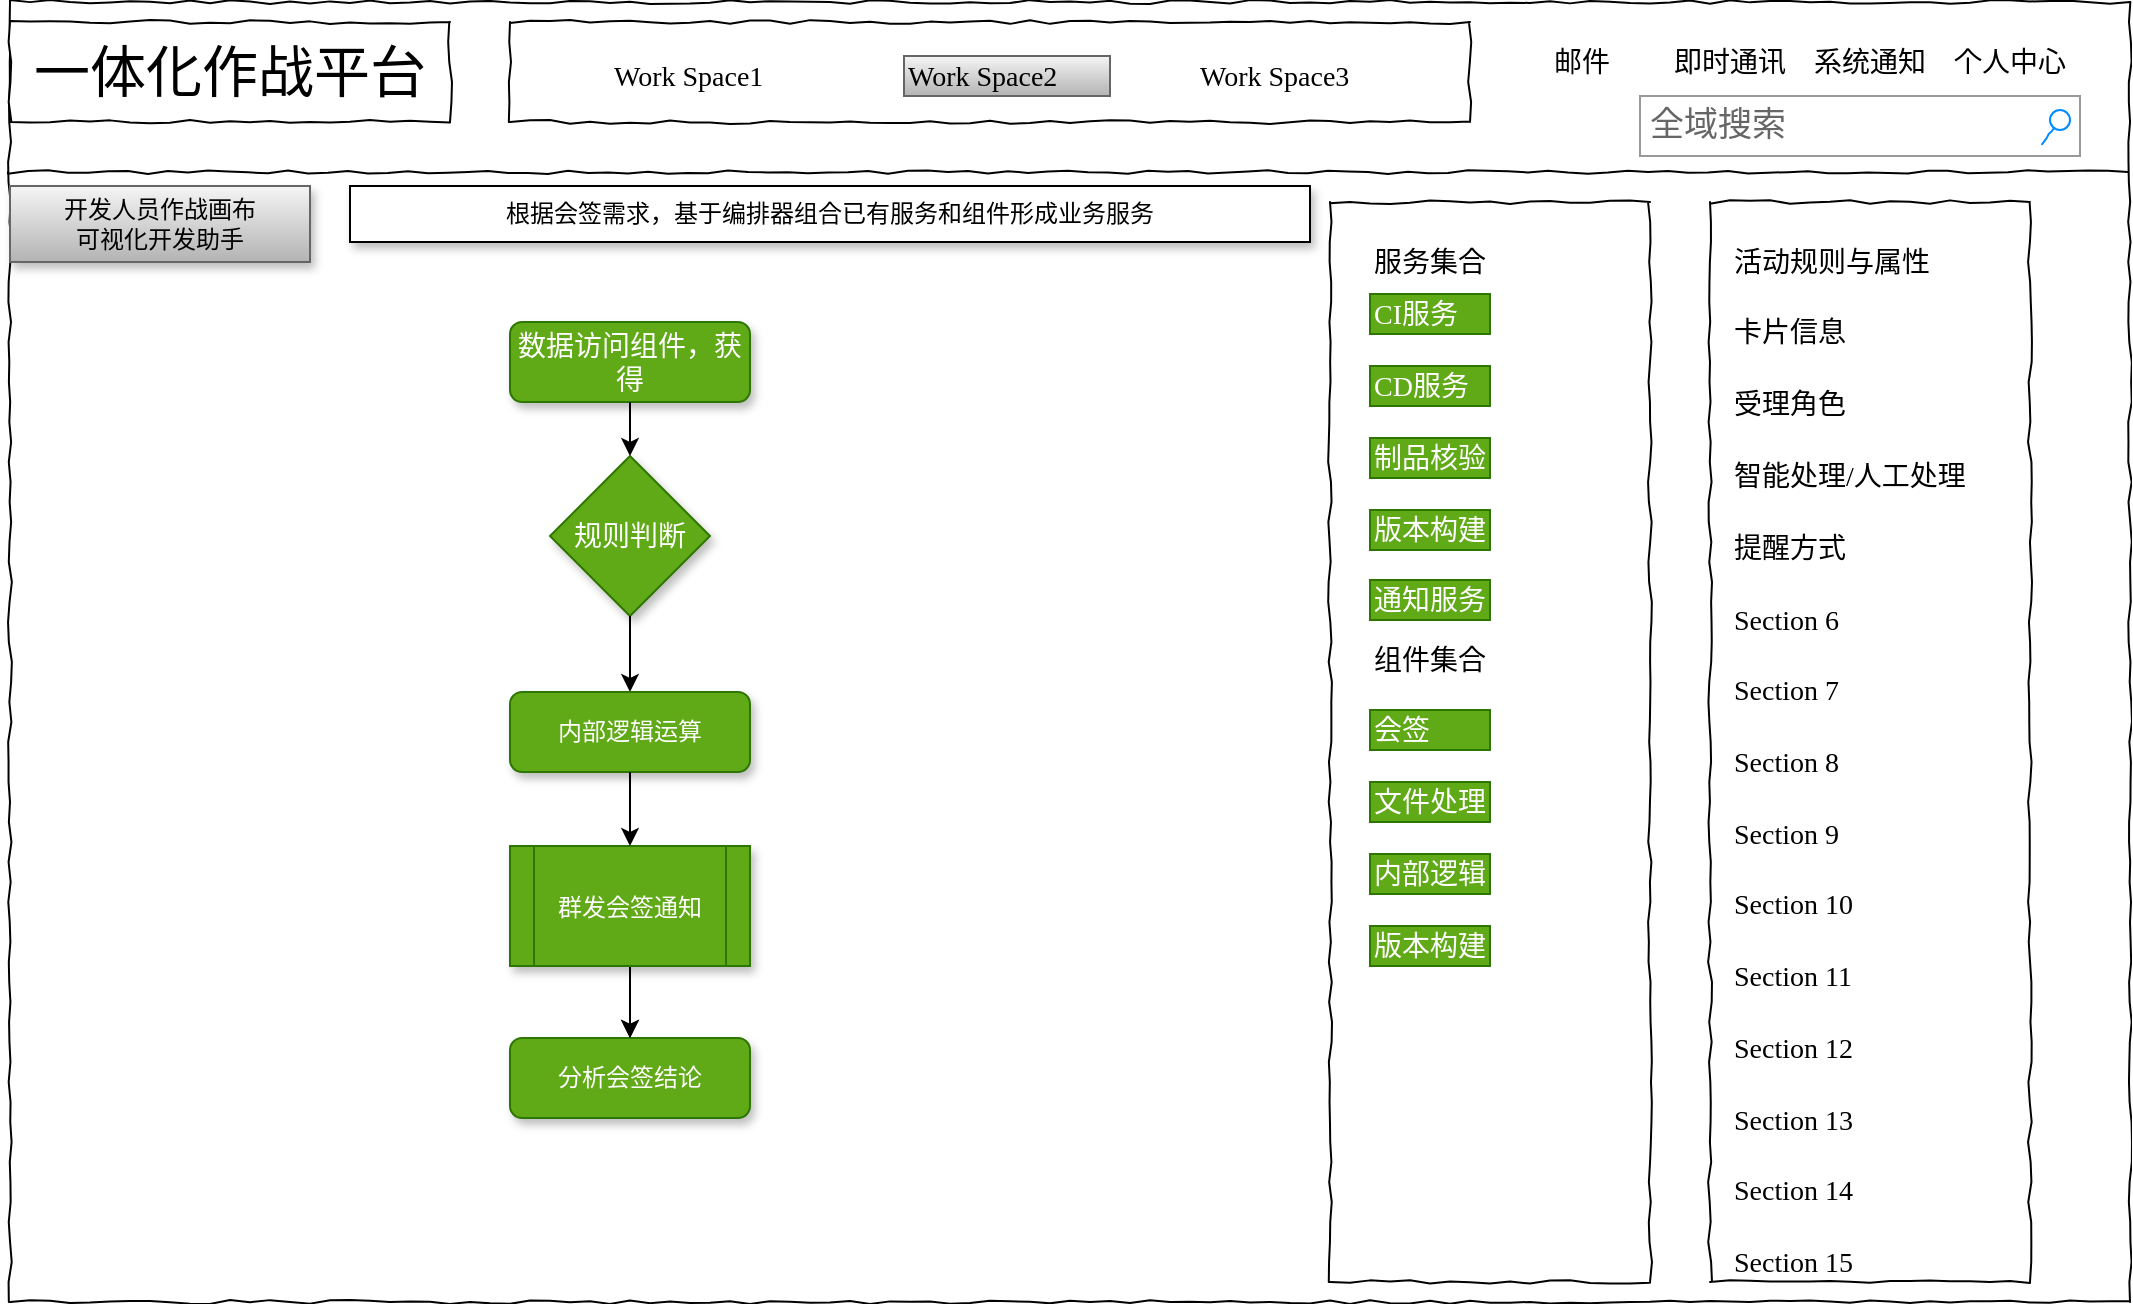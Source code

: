 <mxfile version="13.6.6" type="github">
  <diagram name="Page-1" id="03018318-947c-dd8e-b7a3-06fadd420f32">
    <mxGraphModel dx="1102" dy="614" grid="1" gridSize="10" guides="1" tooltips="1" connect="1" arrows="1" fold="1" page="1" pageScale="1" pageWidth="1100" pageHeight="850" background="#ffffff" math="0" shadow="0">
      <root>
        <mxCell id="0" />
        <mxCell id="1" parent="0" />
        <mxCell id="677b7b8949515195-1" value="" style="whiteSpace=wrap;html=1;rounded=0;shadow=0;labelBackgroundColor=none;strokeColor=#000000;strokeWidth=1;fillColor=none;fontFamily=Verdana;fontSize=12;fontColor=#000000;align=center;comic=1;" parent="1" vertex="1">
          <mxGeometry x="30" y="20" width="1060" height="650" as="geometry" />
        </mxCell>
        <mxCell id="677b7b8949515195-2" value="一体化作战平台" style="whiteSpace=wrap;html=1;rounded=0;shadow=0;labelBackgroundColor=none;strokeWidth=1;fontFamily=Verdana;fontSize=28;align=center;comic=1;" parent="1" vertex="1">
          <mxGeometry x="30" y="30" width="220" height="50" as="geometry" />
        </mxCell>
        <mxCell id="677b7b8949515195-3" value="全域搜索" style="strokeWidth=1;shadow=0;dashed=0;align=center;html=1;shape=mxgraph.mockup.forms.searchBox;strokeColor=#999999;mainText=;strokeColor2=#008cff;fontColor=#666666;fontSize=17;align=left;spacingLeft=3;rounded=0;labelBackgroundColor=none;comic=1;" parent="1" vertex="1">
          <mxGeometry x="845" y="67" width="220" height="30" as="geometry" />
        </mxCell>
        <mxCell id="677b7b8949515195-4" value="邮件" style="text;html=1;points=[];align=left;verticalAlign=top;spacingTop=-4;fontSize=14;fontFamily=Verdana" parent="1" vertex="1">
          <mxGeometry x="800" y="40" width="60" height="20" as="geometry" />
        </mxCell>
        <mxCell id="677b7b8949515195-5" value="即时通讯" style="text;html=1;points=[];align=left;verticalAlign=top;spacingTop=-4;fontSize=14;fontFamily=Verdana" parent="1" vertex="1">
          <mxGeometry x="860" y="40" width="60" height="20" as="geometry" />
        </mxCell>
        <mxCell id="677b7b8949515195-6" value="系统通知" style="text;html=1;points=[];align=left;verticalAlign=top;spacingTop=-4;fontSize=14;fontFamily=Verdana" parent="1" vertex="1">
          <mxGeometry x="930" y="40" width="60" height="20" as="geometry" />
        </mxCell>
        <mxCell id="677b7b8949515195-7" value="个人中心" style="text;html=1;points=[];align=left;verticalAlign=top;spacingTop=-4;fontSize=14;fontFamily=Verdana" parent="1" vertex="1">
          <mxGeometry x="1000" y="40" width="60" height="20" as="geometry" />
        </mxCell>
        <mxCell id="677b7b8949515195-8" value="" style="whiteSpace=wrap;html=1;rounded=0;shadow=0;labelBackgroundColor=none;strokeWidth=1;fillColor=none;fontFamily=Verdana;fontSize=12;align=center;comic=1;" parent="1" vertex="1">
          <mxGeometry x="690" y="120" width="160" height="540" as="geometry" />
        </mxCell>
        <mxCell id="677b7b8949515195-9" value="" style="line;strokeWidth=1;html=1;rounded=0;shadow=0;labelBackgroundColor=none;fillColor=none;fontFamily=Verdana;fontSize=14;fontColor=#000000;align=center;comic=1;" parent="1" vertex="1">
          <mxGeometry x="29" y="90" width="1060" height="30" as="geometry" />
        </mxCell>
        <mxCell id="677b7b8949515195-10" value="" style="whiteSpace=wrap;html=1;rounded=0;shadow=0;labelBackgroundColor=none;strokeWidth=1;fillColor=none;fontFamily=Verdana;fontSize=12;align=center;comic=1;" parent="1" vertex="1">
          <mxGeometry x="280" y="30" width="480" height="50" as="geometry" />
        </mxCell>
        <mxCell id="677b7b8949515195-11" value="Work Space1" style="text;html=1;points=[];align=left;verticalAlign=top;spacingTop=-4;fontSize=14;fontFamily=Verdana;" parent="1" vertex="1">
          <mxGeometry x="330" y="47" width="110" height="20" as="geometry" />
        </mxCell>
        <mxCell id="677b7b8949515195-12" value="Work Space2" style="text;html=1;points=[];align=left;verticalAlign=top;spacingTop=-4;fontSize=14;fontFamily=Verdana;gradientColor=#b3b3b3;fillColor=#f5f5f5;strokeColor=#666666;" parent="1" vertex="1">
          <mxGeometry x="477" y="47" width="103" height="20" as="geometry" />
        </mxCell>
        <mxCell id="677b7b8949515195-13" value="Work Space3" style="text;html=1;points=[];align=left;verticalAlign=top;spacingTop=-4;fontSize=14;fontFamily=Verdana" parent="1" vertex="1">
          <mxGeometry x="623" y="47" width="97" height="20" as="geometry" />
        </mxCell>
        <mxCell id="677b7b8949515195-27" value="组件集合" style="text;html=1;points=[];align=left;verticalAlign=top;spacingTop=-4;fontSize=14;fontFamily=Verdana" parent="1" vertex="1">
          <mxGeometry x="710" y="339" width="90" height="20" as="geometry" />
        </mxCell>
        <mxCell id="677b7b8949515195-29" value="文件处理" style="text;html=1;points=[];align=left;verticalAlign=top;spacingTop=-4;fontSize=14;fontFamily=Verdana;fillColor=#60a917;strokeColor=#2D7600;fontColor=#ffffff;" parent="1" vertex="1">
          <mxGeometry x="710" y="410" width="60" height="20" as="geometry" />
        </mxCell>
        <mxCell id="677b7b8949515195-30" value="内部逻辑" style="text;html=1;points=[];align=left;verticalAlign=top;spacingTop=-4;fontSize=14;fontFamily=Verdana;fillColor=#60a917;strokeColor=#2D7600;fontColor=#ffffff;" parent="1" vertex="1">
          <mxGeometry x="710" y="446" width="60" height="20" as="geometry" />
        </mxCell>
        <mxCell id="677b7b8949515195-39" value="版本构建" style="text;html=1;points=[];align=left;verticalAlign=top;spacingTop=-4;fontSize=14;fontFamily=Verdana;fillColor=#60a917;strokeColor=#2D7600;fontColor=#ffffff;" parent="1" vertex="1">
          <mxGeometry x="710" y="482" width="60" height="20" as="geometry" />
        </mxCell>
        <mxCell id="_-NGtjVIes7nd89tp72T-2" value="会签" style="text;html=1;points=[];align=left;verticalAlign=top;spacingTop=-4;fontSize=14;fontFamily=Verdana;fillColor=#60a917;strokeColor=#2D7600;fontColor=#ffffff;" parent="1" vertex="1">
          <mxGeometry x="710" y="374" width="60" height="20" as="geometry" />
        </mxCell>
        <mxCell id="_-NGtjVIes7nd89tp72T-7" value="开发人员作战画布&lt;br&gt;可视化开发助手" style="rounded=0;whiteSpace=wrap;html=1;shadow=1;gradientColor=#b3b3b3;fillColor=#f5f5f5;strokeColor=#666666;" parent="1" vertex="1">
          <mxGeometry x="30" y="112" width="150" height="38" as="geometry" />
        </mxCell>
        <mxCell id="pIeJm5PnLJ2gaNe_T8Pt-1" value="" style="whiteSpace=wrap;html=1;rounded=0;shadow=0;labelBackgroundColor=none;strokeWidth=1;fillColor=none;fontFamily=Verdana;fontSize=12;align=center;comic=1;" parent="1" vertex="1">
          <mxGeometry x="880" y="120" width="160" height="540" as="geometry" />
        </mxCell>
        <mxCell id="pIeJm5PnLJ2gaNe_T8Pt-2" value="活动规则与属性" style="text;html=1;points=[];align=left;verticalAlign=top;spacingTop=-4;fontSize=14;fontFamily=Verdana" parent="1" vertex="1">
          <mxGeometry x="890" y="140" width="170" height="20" as="geometry" />
        </mxCell>
        <mxCell id="pIeJm5PnLJ2gaNe_T8Pt-3" value="受理角色" style="text;html=1;points=[];align=left;verticalAlign=top;spacingTop=-4;fontSize=14;fontFamily=Verdana" parent="1" vertex="1">
          <mxGeometry x="890" y="211" width="170" height="20" as="geometry" />
        </mxCell>
        <mxCell id="pIeJm5PnLJ2gaNe_T8Pt-4" value="智能处理/人工处理" style="text;html=1;points=[];align=left;verticalAlign=top;spacingTop=-4;fontSize=14;fontFamily=Verdana" parent="1" vertex="1">
          <mxGeometry x="890" y="247" width="140" height="20" as="geometry" />
        </mxCell>
        <mxCell id="pIeJm5PnLJ2gaNe_T8Pt-5" value="Section 7" style="text;html=1;points=[];align=left;verticalAlign=top;spacingTop=-4;fontSize=14;fontFamily=Verdana" parent="1" vertex="1">
          <mxGeometry x="890" y="354" width="170" height="20" as="geometry" />
        </mxCell>
        <mxCell id="pIeJm5PnLJ2gaNe_T8Pt-6" value="Section 8" style="text;html=1;points=[];align=left;verticalAlign=top;spacingTop=-4;fontSize=14;fontFamily=Verdana" parent="1" vertex="1">
          <mxGeometry x="890" y="390" width="170" height="20" as="geometry" />
        </mxCell>
        <mxCell id="pIeJm5PnLJ2gaNe_T8Pt-7" value="Section 9" style="text;html=1;points=[];align=left;verticalAlign=top;spacingTop=-4;fontSize=14;fontFamily=Verdana" parent="1" vertex="1">
          <mxGeometry x="890" y="426" width="170" height="20" as="geometry" />
        </mxCell>
        <mxCell id="pIeJm5PnLJ2gaNe_T8Pt-8" value="Section 10" style="text;html=1;points=[];align=left;verticalAlign=top;spacingTop=-4;fontSize=14;fontFamily=Verdana" parent="1" vertex="1">
          <mxGeometry x="890" y="461" width="170" height="20" as="geometry" />
        </mxCell>
        <mxCell id="pIeJm5PnLJ2gaNe_T8Pt-9" value="Section 11" style="text;html=1;points=[];align=left;verticalAlign=top;spacingTop=-4;fontSize=14;fontFamily=Verdana" parent="1" vertex="1">
          <mxGeometry x="890" y="497" width="170" height="20" as="geometry" />
        </mxCell>
        <mxCell id="pIeJm5PnLJ2gaNe_T8Pt-10" value="Section 12" style="text;html=1;points=[];align=left;verticalAlign=top;spacingTop=-4;fontSize=14;fontFamily=Verdana" parent="1" vertex="1">
          <mxGeometry x="890" y="533" width="170" height="20" as="geometry" />
        </mxCell>
        <mxCell id="pIeJm5PnLJ2gaNe_T8Pt-11" value="Section 13" style="text;html=1;points=[];align=left;verticalAlign=top;spacingTop=-4;fontSize=14;fontFamily=Verdana" parent="1" vertex="1">
          <mxGeometry x="890" y="569" width="170" height="20" as="geometry" />
        </mxCell>
        <mxCell id="pIeJm5PnLJ2gaNe_T8Pt-12" value="Section 14" style="text;html=1;points=[];align=left;verticalAlign=top;spacingTop=-4;fontSize=14;fontFamily=Verdana" parent="1" vertex="1">
          <mxGeometry x="890" y="604" width="170" height="20" as="geometry" />
        </mxCell>
        <mxCell id="pIeJm5PnLJ2gaNe_T8Pt-13" value="提醒方式" style="text;html=1;points=[];align=left;verticalAlign=top;spacingTop=-4;fontSize=14;fontFamily=Verdana" parent="1" vertex="1">
          <mxGeometry x="890" y="283" width="130" height="20" as="geometry" />
        </mxCell>
        <mxCell id="pIeJm5PnLJ2gaNe_T8Pt-14" value="Section 6" style="text;html=1;points=[];align=left;verticalAlign=top;spacingTop=-4;fontSize=14;fontFamily=Verdana" parent="1" vertex="1">
          <mxGeometry x="890" y="319" width="170" height="20" as="geometry" />
        </mxCell>
        <mxCell id="pIeJm5PnLJ2gaNe_T8Pt-15" value="Section 15" style="text;html=1;points=[];align=left;verticalAlign=top;spacingTop=-4;fontSize=14;fontFamily=Verdana" parent="1" vertex="1">
          <mxGeometry x="890" y="640" width="170" height="20" as="geometry" />
        </mxCell>
        <mxCell id="pIeJm5PnLJ2gaNe_T8Pt-16" value="卡片信息" style="text;html=1;points=[];align=left;verticalAlign=top;spacingTop=-4;fontSize=14;fontFamily=Verdana" parent="1" vertex="1">
          <mxGeometry x="890" y="175" width="170" height="20" as="geometry" />
        </mxCell>
        <mxCell id="pIeJm5PnLJ2gaNe_T8Pt-18" value="根据会签需求，基于编排器组合已有服务和组件形成业务服务" style="rounded=0;whiteSpace=wrap;html=1;shadow=1;" parent="1" vertex="1">
          <mxGeometry x="200" y="112" width="480" height="28" as="geometry" />
        </mxCell>
        <mxCell id="xv8ChxIpet4k5FEaEmPz-1" value="服务集合" style="text;html=1;points=[];align=left;verticalAlign=top;spacingTop=-4;fontSize=14;fontFamily=Verdana" vertex="1" parent="1">
          <mxGeometry x="710" y="140" width="90" height="20" as="geometry" />
        </mxCell>
        <mxCell id="xv8ChxIpet4k5FEaEmPz-2" value="数据访问" style="text;html=1;points=[];align=left;verticalAlign=top;spacingTop=-4;fontSize=14;fontFamily=Verdana;fillColor=#60a917;strokeColor=#2D7600;fontColor=#ffffff;" vertex="1" parent="1">
          <mxGeometry x="710" y="374" width="60" height="20" as="geometry" />
        </mxCell>
        <mxCell id="xv8ChxIpet4k5FEaEmPz-7" value="CD服务" style="text;html=1;points=[];align=left;verticalAlign=top;spacingTop=-4;fontSize=14;fontFamily=Verdana;fillColor=#60a917;strokeColor=#2D7600;fontColor=#ffffff;" vertex="1" parent="1">
          <mxGeometry x="710" y="202" width="60" height="20" as="geometry" />
        </mxCell>
        <mxCell id="xv8ChxIpet4k5FEaEmPz-8" value="制品核验" style="text;html=1;points=[];align=left;verticalAlign=top;spacingTop=-4;fontSize=14;fontFamily=Verdana;fillColor=#60a917;strokeColor=#2D7600;fontColor=#ffffff;" vertex="1" parent="1">
          <mxGeometry x="710" y="238" width="60" height="20" as="geometry" />
        </mxCell>
        <mxCell id="xv8ChxIpet4k5FEaEmPz-9" value="版本构建" style="text;html=1;points=[];align=left;verticalAlign=top;spacingTop=-4;fontSize=14;fontFamily=Verdana;fillColor=#60a917;strokeColor=#2D7600;fontColor=#ffffff;" vertex="1" parent="1">
          <mxGeometry x="710" y="274" width="60" height="20" as="geometry" />
        </mxCell>
        <mxCell id="xv8ChxIpet4k5FEaEmPz-10" value="CI服务" style="text;html=1;points=[];align=left;verticalAlign=top;spacingTop=-4;fontSize=14;fontFamily=Verdana;fillColor=#60a917;strokeColor=#2D7600;fontColor=#ffffff;" vertex="1" parent="1">
          <mxGeometry x="710" y="166" width="60" height="20" as="geometry" />
        </mxCell>
        <mxCell id="xv8ChxIpet4k5FEaEmPz-11" value="数据访问组件，获得" style="rounded=1;whiteSpace=wrap;html=1;shadow=1;fontSize=14;fillColor=#60a917;strokeColor=#2D7600;fontColor=#ffffff;" vertex="1" parent="1">
          <mxGeometry x="280" y="180" width="120" height="40" as="geometry" />
        </mxCell>
        <mxCell id="xv8ChxIpet4k5FEaEmPz-12" value="分析会签结论" style="rounded=1;whiteSpace=wrap;html=1;shadow=1;fillColor=#60a917;strokeColor=#2D7600;fontColor=#ffffff;" vertex="1" parent="1">
          <mxGeometry x="280" y="538" width="120" height="40" as="geometry" />
        </mxCell>
        <mxCell id="xv8ChxIpet4k5FEaEmPz-13" value="通知服务" style="text;html=1;points=[];align=left;verticalAlign=top;spacingTop=-4;fontSize=14;fontFamily=Verdana;fillColor=#60a917;strokeColor=#2D7600;fontColor=#ffffff;" vertex="1" parent="1">
          <mxGeometry x="710" y="309" width="60" height="20" as="geometry" />
        </mxCell>
        <mxCell id="xv8ChxIpet4k5FEaEmPz-21" value="会签" style="text;html=1;points=[];align=left;verticalAlign=top;spacingTop=-4;fontSize=14;fontFamily=Verdana;fillColor=#60a917;strokeColor=#2D7600;fontColor=#ffffff;" vertex="1" parent="1">
          <mxGeometry x="710" y="374" width="60" height="20" as="geometry" />
        </mxCell>
        <mxCell id="xv8ChxIpet4k5FEaEmPz-23" value="规则判断" style="rhombus;whiteSpace=wrap;html=1;shadow=1;fontSize=14;fillColor=#60a917;strokeColor=#2D7600;fontColor=#ffffff;" vertex="1" parent="1">
          <mxGeometry x="300" y="247" width="80" height="80" as="geometry" />
        </mxCell>
        <mxCell id="xv8ChxIpet4k5FEaEmPz-24" value="" style="endArrow=classic;html=1;fontSize=14;exitX=0.5;exitY=1;exitDx=0;exitDy=0;" edge="1" parent="1" source="xv8ChxIpet4k5FEaEmPz-11" target="xv8ChxIpet4k5FEaEmPz-23">
          <mxGeometry width="50" height="50" relative="1" as="geometry">
            <mxPoint x="340" y="280" as="sourcePoint" />
            <mxPoint x="390" y="230" as="targetPoint" />
          </mxGeometry>
        </mxCell>
        <mxCell id="xv8ChxIpet4k5FEaEmPz-25" value="" style="endArrow=classic;html=1;fontSize=14;entryX=0.5;entryY=0;entryDx=0;entryDy=0;exitX=0.5;exitY=1;exitDx=0;exitDy=0;" edge="1" parent="1" source="xv8ChxIpet4k5FEaEmPz-23" target="xv8ChxIpet4k5FEaEmPz-29">
          <mxGeometry width="50" height="50" relative="1" as="geometry">
            <mxPoint x="340" y="220" as="sourcePoint" />
            <mxPoint x="340" y="421" as="targetPoint" />
            <Array as="points" />
          </mxGeometry>
        </mxCell>
        <mxCell id="xv8ChxIpet4k5FEaEmPz-27" value="" style="endArrow=classic;html=1;fontSize=14;exitX=0.5;exitY=1;exitDx=0;exitDy=0;entryX=0.5;entryY=0;entryDx=0;entryDy=0;" edge="1" parent="1" target="xv8ChxIpet4k5FEaEmPz-12">
          <mxGeometry width="50" height="50" relative="1" as="geometry">
            <mxPoint x="340" y="461" as="sourcePoint" />
            <mxPoint x="570" y="450" as="targetPoint" />
          </mxGeometry>
        </mxCell>
        <mxCell id="xv8ChxIpet4k5FEaEmPz-30" value="" style="edgeStyle=orthogonalEdgeStyle;rounded=0;orthogonalLoop=1;jettySize=auto;html=1;fontSize=14;" edge="1" parent="1" source="xv8ChxIpet4k5FEaEmPz-28" target="xv8ChxIpet4k5FEaEmPz-12">
          <mxGeometry relative="1" as="geometry" />
        </mxCell>
        <mxCell id="xv8ChxIpet4k5FEaEmPz-28" value="&lt;span style=&quot;color: rgb(255 , 255 , 255) ; font-size: 12px&quot;&gt;群发会签通知&lt;/span&gt;" style="shape=process;whiteSpace=wrap;html=1;backgroundOutline=1;shadow=1;fontSize=14;fillColor=#60a917;strokeColor=#2D7600;fontColor=#ffffff;" vertex="1" parent="1">
          <mxGeometry x="280" y="442" width="120" height="60" as="geometry" />
        </mxCell>
        <mxCell id="xv8ChxIpet4k5FEaEmPz-29" value="内部逻辑运算" style="rounded=1;whiteSpace=wrap;html=1;shadow=1;fillColor=#60a917;strokeColor=#2D7600;fontColor=#ffffff;" vertex="1" parent="1">
          <mxGeometry x="280" y="365" width="120" height="40" as="geometry" />
        </mxCell>
        <mxCell id="xv8ChxIpet4k5FEaEmPz-32" value="" style="endArrow=classic;html=1;fontSize=14;exitX=0.5;exitY=1;exitDx=0;exitDy=0;" edge="1" parent="1" source="xv8ChxIpet4k5FEaEmPz-29" target="xv8ChxIpet4k5FEaEmPz-28">
          <mxGeometry width="50" height="50" relative="1" as="geometry">
            <mxPoint x="480" y="400" as="sourcePoint" />
            <mxPoint x="530" y="350" as="targetPoint" />
          </mxGeometry>
        </mxCell>
      </root>
    </mxGraphModel>
  </diagram>
</mxfile>
